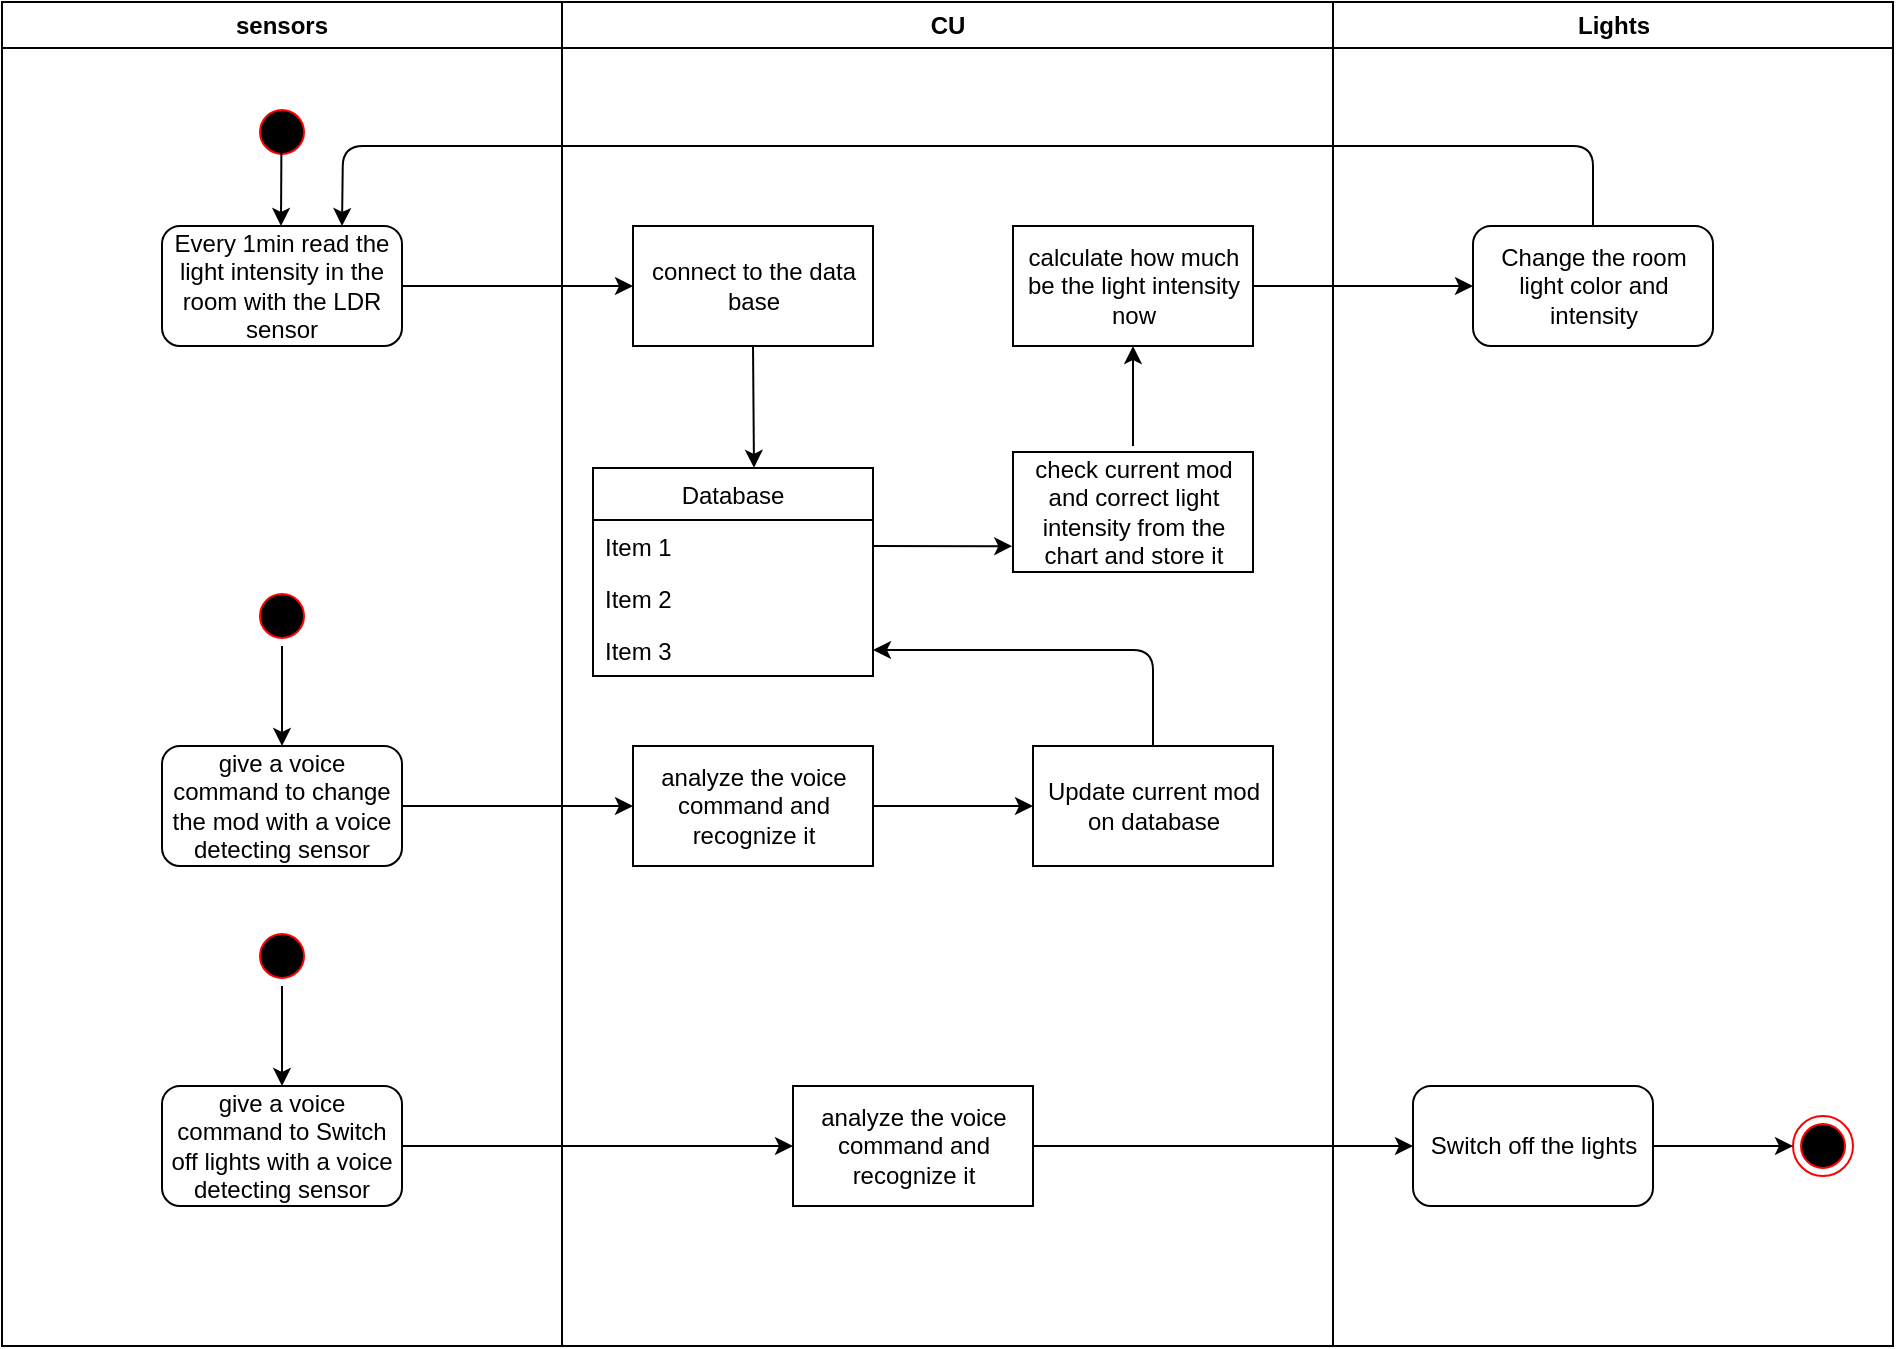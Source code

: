 <mxfile version="14.6.13" type="device"><diagram name="Page-1" id="e7e014a7-5840-1c2e-5031-d8a46d1fe8dd"><mxGraphModel dx="1148" dy="761" grid="1" gridSize="10" guides="1" tooltips="1" connect="1" arrows="1" fold="1" page="1" pageScale="1" pageWidth="1169" pageHeight="826" background="#ffffff" math="0" shadow="0"><root><mxCell id="0"/><mxCell id="1" parent="0"/><mxCell id="2" value="sensors" style="swimlane;whiteSpace=wrap;startSize=23;" parent="1" vertex="1"><mxGeometry x="112" y="60" width="280" height="672" as="geometry"/></mxCell><mxCell id="5" value="" style="ellipse;shape=startState;fillColor=#000000;strokeColor=#ff0000;" parent="2" vertex="1"><mxGeometry x="125" y="50" width="30" height="30" as="geometry"/></mxCell><mxCell id="13" value="" style="ellipse;shape=startState;fillColor=#000000;strokeColor=#ff0000;" parent="2" vertex="1"><mxGeometry x="125" y="292" width="30" height="30" as="geometry"/></mxCell><mxCell id="kyJteLPUNNEbPHWE55an-42" value="Every 1min read the light intensity in the room with the LDR sensor" style="rounded=1;whiteSpace=wrap;html=1;" vertex="1" parent="2"><mxGeometry x="80" y="112" width="120" height="60" as="geometry"/></mxCell><mxCell id="kyJteLPUNNEbPHWE55an-57" value="give a voice command to change the mod with a voice detecting sensor" style="rounded=1;whiteSpace=wrap;html=1;" vertex="1" parent="2"><mxGeometry x="80" y="372" width="120" height="60" as="geometry"/></mxCell><mxCell id="kyJteLPUNNEbPHWE55an-58" value="" style="endArrow=classic;html=1;exitX=0.5;exitY=1;exitDx=0;exitDy=0;entryX=0.5;entryY=0;entryDx=0;entryDy=0;" edge="1" parent="2" source="13" target="kyJteLPUNNEbPHWE55an-57"><mxGeometry width="50" height="50" relative="1" as="geometry"><mxPoint x="355.5" y="272" as="sourcePoint"/><mxPoint x="405.5" y="222" as="targetPoint"/></mxGeometry></mxCell><mxCell id="kyJteLPUNNEbPHWE55an-66" value="" style="ellipse;shape=startState;fillColor=#000000;strokeColor=#ff0000;" vertex="1" parent="2"><mxGeometry x="125" y="462" width="30" height="30" as="geometry"/></mxCell><mxCell id="kyJteLPUNNEbPHWE55an-67" value="give a voice command to Switch off lights with a voice detecting sensor" style="rounded=1;whiteSpace=wrap;html=1;" vertex="1" parent="2"><mxGeometry x="80" y="542" width="120" height="60" as="geometry"/></mxCell><mxCell id="kyJteLPUNNEbPHWE55an-68" value="" style="endArrow=classic;html=1;exitX=0.5;exitY=1;exitDx=0;exitDy=0;entryX=0.5;entryY=0;entryDx=0;entryDy=0;" edge="1" parent="2" source="kyJteLPUNNEbPHWE55an-66" target="kyJteLPUNNEbPHWE55an-67"><mxGeometry width="50" height="50" relative="1" as="geometry"><mxPoint x="191" y="314" as="sourcePoint"/><mxPoint x="241" y="264" as="targetPoint"/></mxGeometry></mxCell><mxCell id="3" value="CU" style="swimlane;whiteSpace=wrap" parent="1" vertex="1"><mxGeometry x="392" y="60" width="385.5" height="672" as="geometry"/></mxCell><mxCell id="kyJteLPUNNEbPHWE55an-43" value="connect to the data base" style="rounded=0;whiteSpace=wrap;html=1;" vertex="1" parent="3"><mxGeometry x="35.5" y="112" width="120" height="60" as="geometry"/></mxCell><mxCell id="kyJteLPUNNEbPHWE55an-45" value="Database" style="swimlane;fontStyle=0;childLayout=stackLayout;horizontal=1;startSize=26;horizontalStack=0;resizeParent=1;resizeParentMax=0;resizeLast=0;collapsible=1;marginBottom=0;" vertex="1" parent="3"><mxGeometry x="15.5" y="233" width="140" height="104" as="geometry"/></mxCell><mxCell id="kyJteLPUNNEbPHWE55an-46" value="Item 1" style="text;strokeColor=none;fillColor=none;align=left;verticalAlign=top;spacingLeft=4;spacingRight=4;overflow=hidden;rotatable=0;points=[[0,0.5],[1,0.5]];portConstraint=eastwest;" vertex="1" parent="kyJteLPUNNEbPHWE55an-45"><mxGeometry y="26" width="140" height="26" as="geometry"/></mxCell><mxCell id="kyJteLPUNNEbPHWE55an-47" value="Item 2" style="text;strokeColor=none;fillColor=none;align=left;verticalAlign=top;spacingLeft=4;spacingRight=4;overflow=hidden;rotatable=0;points=[[0,0.5],[1,0.5]];portConstraint=eastwest;" vertex="1" parent="kyJteLPUNNEbPHWE55an-45"><mxGeometry y="52" width="140" height="26" as="geometry"/></mxCell><mxCell id="kyJteLPUNNEbPHWE55an-48" value="Item 3" style="text;strokeColor=none;fillColor=none;align=left;verticalAlign=top;spacingLeft=4;spacingRight=4;overflow=hidden;rotatable=0;points=[[0,0.5],[1,0.5]];portConstraint=eastwest;" vertex="1" parent="kyJteLPUNNEbPHWE55an-45"><mxGeometry y="78" width="140" height="26" as="geometry"/></mxCell><mxCell id="kyJteLPUNNEbPHWE55an-49" value="" style="endArrow=classic;html=1;exitX=0.5;exitY=1;exitDx=0;exitDy=0;entryX=0.575;entryY=-0.001;entryDx=0;entryDy=0;entryPerimeter=0;" edge="1" parent="3" source="kyJteLPUNNEbPHWE55an-43" target="kyJteLPUNNEbPHWE55an-45"><mxGeometry width="50" height="50" relative="1" as="geometry"><mxPoint x="155.5" y="232" as="sourcePoint"/><mxPoint x="205.5" y="182" as="targetPoint"/></mxGeometry></mxCell><mxCell id="kyJteLPUNNEbPHWE55an-50" value="check current mod and correct light intensity from the chart and store it" style="rounded=0;whiteSpace=wrap;html=1;" vertex="1" parent="3"><mxGeometry x="225.5" y="225" width="120" height="60" as="geometry"/></mxCell><mxCell id="kyJteLPUNNEbPHWE55an-51" value="" style="endArrow=classic;html=1;exitX=1;exitY=0.5;exitDx=0;exitDy=0;entryX=-0.003;entryY=0.785;entryDx=0;entryDy=0;entryPerimeter=0;" edge="1" parent="3" source="kyJteLPUNNEbPHWE55an-46" target="kyJteLPUNNEbPHWE55an-50"><mxGeometry width="50" height="50" relative="1" as="geometry"><mxPoint x="165.5" y="212" as="sourcePoint"/><mxPoint x="205.5" y="272" as="targetPoint"/></mxGeometry></mxCell><mxCell id="kyJteLPUNNEbPHWE55an-52" value="calculate how much be the light intensity now" style="rounded=0;whiteSpace=wrap;html=1;" vertex="1" parent="3"><mxGeometry x="225.5" y="112" width="120" height="60" as="geometry"/></mxCell><mxCell id="kyJteLPUNNEbPHWE55an-59" value="analyze the voice command and recognize it" style="rounded=0;whiteSpace=wrap;html=1;" vertex="1" parent="3"><mxGeometry x="35.5" y="372" width="120" height="60" as="geometry"/></mxCell><mxCell id="kyJteLPUNNEbPHWE55an-60" value="Update current mod on database" style="rounded=0;whiteSpace=wrap;html=1;" vertex="1" parent="3"><mxGeometry x="235.5" y="372" width="120" height="60" as="geometry"/></mxCell><mxCell id="kyJteLPUNNEbPHWE55an-62" value="" style="endArrow=classic;html=1;exitX=1;exitY=0.5;exitDx=0;exitDy=0;entryX=0;entryY=0.5;entryDx=0;entryDy=0;" edge="1" parent="3" source="kyJteLPUNNEbPHWE55an-59" target="kyJteLPUNNEbPHWE55an-60"><mxGeometry width="50" height="50" relative="1" as="geometry"><mxPoint x="175.5" y="402" as="sourcePoint"/><mxPoint x="225.5" y="352" as="targetPoint"/></mxGeometry></mxCell><mxCell id="kyJteLPUNNEbPHWE55an-63" value="" style="endArrow=classic;html=1;entryX=1;entryY=0.5;entryDx=0;entryDy=0;exitX=0.5;exitY=0;exitDx=0;exitDy=0;" edge="1" parent="3" source="kyJteLPUNNEbPHWE55an-60" target="kyJteLPUNNEbPHWE55an-48"><mxGeometry width="50" height="50" relative="1" as="geometry"><mxPoint x="175.5" y="402" as="sourcePoint"/><mxPoint x="225.5" y="352" as="targetPoint"/><Array as="points"><mxPoint x="295.5" y="324"/></Array></mxGeometry></mxCell><mxCell id="kyJteLPUNNEbPHWE55an-69" value="&lt;span&gt;analyze the voice command and recognize it&lt;/span&gt;" style="rounded=0;whiteSpace=wrap;html=1;" vertex="1" parent="3"><mxGeometry x="115.5" y="542" width="120" height="60" as="geometry"/></mxCell><mxCell id="4" value="Lights" style="swimlane;whiteSpace=wrap" parent="1" vertex="1"><mxGeometry x="777.5" y="60" width="280" height="672" as="geometry"/></mxCell><mxCell id="38" value="" style="ellipse;shape=endState;fillColor=#000000;strokeColor=#ff0000" parent="4" vertex="1"><mxGeometry x="230" y="557" width="30" height="30" as="geometry"/></mxCell><mxCell id="kyJteLPUNNEbPHWE55an-54" value="Change the room light color and intensity" style="rounded=1;whiteSpace=wrap;html=1;" vertex="1" parent="4"><mxGeometry x="70" y="112" width="120" height="60" as="geometry"/></mxCell><mxCell id="kyJteLPUNNEbPHWE55an-71" value="Switch off the lights" style="rounded=1;whiteSpace=wrap;html=1;" vertex="1" parent="4"><mxGeometry x="40" y="542" width="120" height="60" as="geometry"/></mxCell><mxCell id="kyJteLPUNNEbPHWE55an-74" value="" style="endArrow=classic;html=1;exitX=1;exitY=0.5;exitDx=0;exitDy=0;entryX=0;entryY=0.5;entryDx=0;entryDy=0;" edge="1" parent="4" source="kyJteLPUNNEbPHWE55an-71" target="38"><mxGeometry width="50" height="50" relative="1" as="geometry"><mxPoint y="502" as="sourcePoint"/><mxPoint x="50" y="452" as="targetPoint"/></mxGeometry></mxCell><mxCell id="kyJteLPUNNEbPHWE55an-41" value="" style="endArrow=classic;html=1;exitX=0.49;exitY=0.787;exitDx=0;exitDy=0;exitPerimeter=0;" edge="1" parent="1" source="5"><mxGeometry width="50" height="50" relative="1" as="geometry"><mxPoint x="442.5" y="402" as="sourcePoint"/><mxPoint x="251.5" y="172" as="targetPoint"/></mxGeometry></mxCell><mxCell id="kyJteLPUNNEbPHWE55an-44" value="" style="endArrow=classic;html=1;exitX=1;exitY=0.5;exitDx=0;exitDy=0;entryX=0;entryY=0.5;entryDx=0;entryDy=0;" edge="1" parent="1" source="kyJteLPUNNEbPHWE55an-42" target="kyJteLPUNNEbPHWE55an-43"><mxGeometry width="50" height="50" relative="1" as="geometry"><mxPoint x="357.5" y="182" as="sourcePoint"/><mxPoint x="407.5" y="132" as="targetPoint"/></mxGeometry></mxCell><mxCell id="kyJteLPUNNEbPHWE55an-53" value="" style="endArrow=classic;html=1;entryX=0.5;entryY=1;entryDx=0;entryDy=0;" edge="1" parent="1" target="kyJteLPUNNEbPHWE55an-52"><mxGeometry width="50" height="50" relative="1" as="geometry"><mxPoint x="677.5" y="282" as="sourcePoint"/><mxPoint x="697.5" y="222" as="targetPoint"/></mxGeometry></mxCell><mxCell id="kyJteLPUNNEbPHWE55an-55" value="" style="endArrow=classic;html=1;exitX=1;exitY=0.5;exitDx=0;exitDy=0;entryX=0;entryY=0.5;entryDx=0;entryDy=0;" edge="1" parent="1" source="kyJteLPUNNEbPHWE55an-52" target="kyJteLPUNNEbPHWE55an-54"><mxGeometry width="50" height="50" relative="1" as="geometry"><mxPoint x="817.5" y="262" as="sourcePoint"/><mxPoint x="867.5" y="212" as="targetPoint"/></mxGeometry></mxCell><mxCell id="kyJteLPUNNEbPHWE55an-56" value="" style="endArrow=classic;html=1;exitX=0.5;exitY=0;exitDx=0;exitDy=0;entryX=0.75;entryY=0;entryDx=0;entryDy=0;" edge="1" parent="1" source="kyJteLPUNNEbPHWE55an-54" target="kyJteLPUNNEbPHWE55an-42"><mxGeometry width="50" height="50" relative="1" as="geometry"><mxPoint x="917.5" y="132" as="sourcePoint"/><mxPoint x="287.5" y="132" as="targetPoint"/><Array as="points"><mxPoint x="907.5" y="132"/><mxPoint x="282.5" y="132"/></Array></mxGeometry></mxCell><mxCell id="kyJteLPUNNEbPHWE55an-61" value="" style="endArrow=classic;html=1;exitX=1;exitY=0.5;exitDx=0;exitDy=0;entryX=0;entryY=0.5;entryDx=0;entryDy=0;" edge="1" parent="1" source="kyJteLPUNNEbPHWE55an-57" target="kyJteLPUNNEbPHWE55an-59"><mxGeometry width="50" height="50" relative="1" as="geometry"><mxPoint x="377.5" y="462" as="sourcePoint"/><mxPoint x="427.5" y="412" as="targetPoint"/></mxGeometry></mxCell><mxCell id="kyJteLPUNNEbPHWE55an-72" value="" style="endArrow=classic;html=1;exitX=1;exitY=0.5;exitDx=0;exitDy=0;entryX=0;entryY=0.5;entryDx=0;entryDy=0;" edge="1" parent="1" source="kyJteLPUNNEbPHWE55an-69" target="kyJteLPUNNEbPHWE55an-71"><mxGeometry width="50" height="50" relative="1" as="geometry"><mxPoint x="837.5" y="562" as="sourcePoint"/><mxPoint x="887.5" y="512" as="targetPoint"/></mxGeometry></mxCell><mxCell id="kyJteLPUNNEbPHWE55an-73" value="" style="endArrow=classic;html=1;exitX=1;exitY=0.5;exitDx=0;exitDy=0;entryX=0;entryY=0.5;entryDx=0;entryDy=0;" edge="1" parent="1" source="kyJteLPUNNEbPHWE55an-67" target="kyJteLPUNNEbPHWE55an-69"><mxGeometry width="50" height="50" relative="1" as="geometry"><mxPoint x="457.5" y="562" as="sourcePoint"/><mxPoint x="507.5" y="512" as="targetPoint"/></mxGeometry></mxCell></root></mxGraphModel></diagram></mxfile>